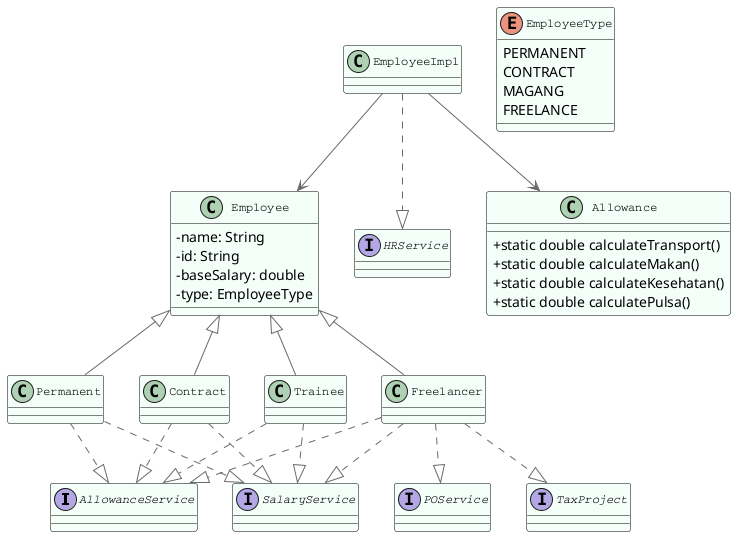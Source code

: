 @startuml
skinparam classAttributeIconSize 0
skinparam classFontSize 12
skinparam classFontName Courier
skinparam classBorderColor Black
skinparam classBackgroundColor MintCream
skinparam classArrowColor DimGray
skinparam classAttributeFontColor Black

' === Interfaces ===
interface AllowanceService
interface POService
interface TaxProject
interface SalaryService
interface HRService

' === Enum ===
enum EmployeeType {
  PERMANENT
  CONTRACT
  MAGANG
  FREELANCE
}

' === Core Classes ===
class Employee {
  - name: String
  - id: String
  - baseSalary: double
  - type: EmployeeType
}

class Permanent
class Contract
class Freelancer
class Trainee

' === Services & Utility Classes ===
class EmployeeImpl
class Allowance {
  + static double calculateTransport()
  + static double calculateMakan()
  + static double calculateKesehatan()
  + static double calculatePulsa()
}

' === Inheritance Relationships ===
Employee <|-- Permanent
Employee <|-- Contract
Employee <|-- Freelancer
Employee <|-- Trainee

' === Interface Implementations ===
Permanent ..|> AllowanceService
Permanent ..|> SalaryService

Contract ..|> AllowanceService
Contract ..|> SalaryService

Freelancer ..|> AllowanceService
Freelancer ..|> SalaryService
Freelancer ..|> POService
Freelancer ..|> TaxProject

Trainee ..|> AllowanceService
Trainee ..|> SalaryService

EmployeeImpl ..|> HRService

' === Association / Usage ===
EmployeeImpl --> Employee
EmployeeImpl --> Allowance

@enduml
